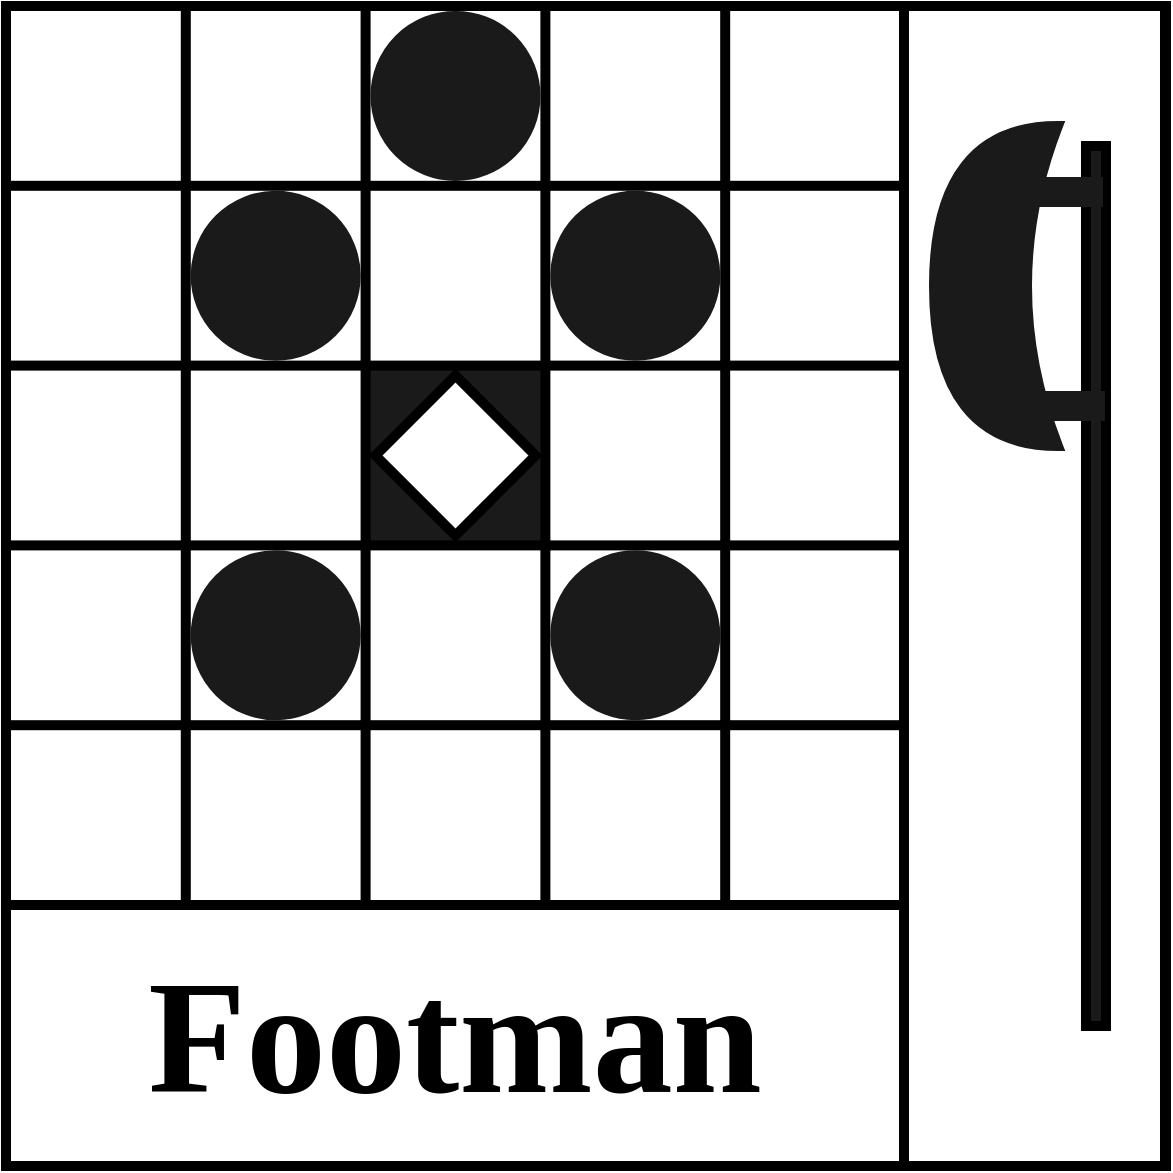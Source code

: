 <mxfile version="17.4.5" type="device"><diagram id="0z7tZyucFz27vhPXhvcT" name="Page-1"><mxGraphModel dx="-695" dy="1938" grid="1" gridSize="10" guides="1" tooltips="1" connect="1" arrows="1" fold="1" page="1" pageScale="1" pageWidth="850" pageHeight="1100" math="0" shadow="0"><root><mxCell id="0"/><mxCell id="1" parent="0"/><mxCell id="AJWodL8B50FOPnOFcX51-183" value="" style="whiteSpace=wrap;html=1;aspect=fixed;strokeWidth=5;" vertex="1" parent="1"><mxGeometry x="4469.997" y="730" width="580" height="580" as="geometry"/></mxCell><mxCell id="AJWodL8B50FOPnOFcX51-184" value="" style="whiteSpace=wrap;html=1;aspect=fixed;strokeWidth=5;" vertex="1" parent="1"><mxGeometry x="4469.997" y="730" width="89.9" height="89.9" as="geometry"/></mxCell><mxCell id="AJWodL8B50FOPnOFcX51-185" value="" style="whiteSpace=wrap;html=1;aspect=fixed;strokeWidth=5;" vertex="1" parent="1"><mxGeometry x="4559.897" y="819.9" width="89.9" height="89.9" as="geometry"/></mxCell><mxCell id="AJWodL8B50FOPnOFcX51-186" value="" style="whiteSpace=wrap;html=1;aspect=fixed;strokeWidth=5;" vertex="1" parent="1"><mxGeometry x="4469.997" y="909.8" width="89.9" height="89.9" as="geometry"/></mxCell><mxCell id="AJWodL8B50FOPnOFcX51-187" value="" style="whiteSpace=wrap;html=1;aspect=fixed;strokeWidth=5;" vertex="1" parent="1"><mxGeometry x="4559.897" y="999.7" width="89.9" height="89.9" as="geometry"/></mxCell><mxCell id="AJWodL8B50FOPnOFcX51-188" value="" style="whiteSpace=wrap;html=1;aspect=fixed;strokeWidth=5;" vertex="1" parent="1"><mxGeometry x="4469.997" y="1089.6" width="89.9" height="89.9" as="geometry"/></mxCell><mxCell id="AJWodL8B50FOPnOFcX51-189" value="" style="whiteSpace=wrap;html=1;aspect=fixed;strokeWidth=5;" vertex="1" parent="1"><mxGeometry x="4649.797" y="1089.6" width="89.9" height="89.9" as="geometry"/></mxCell><mxCell id="AJWodL8B50FOPnOFcX51-190" value="" style="whiteSpace=wrap;html=1;aspect=fixed;strokeWidth=5;" vertex="1" parent="1"><mxGeometry x="4649.797" y="730" width="89.9" height="89.9" as="geometry"/></mxCell><mxCell id="AJWodL8B50FOPnOFcX51-191" value="" style="whiteSpace=wrap;html=1;aspect=fixed;strokeWidth=5;" vertex="1" parent="1"><mxGeometry x="4739.697" y="819.9" width="89.9" height="89.9" as="geometry"/></mxCell><mxCell id="AJWodL8B50FOPnOFcX51-192" value="" style="whiteSpace=wrap;html=1;aspect=fixed;strokeWidth=5;" vertex="1" parent="1"><mxGeometry x="4829.597" y="730" width="89.9" height="89.9" as="geometry"/></mxCell><mxCell id="AJWodL8B50FOPnOFcX51-193" value="" style="whiteSpace=wrap;html=1;aspect=fixed;strokeWidth=5;" vertex="1" parent="1"><mxGeometry x="4829.597" y="909.8" width="89.9" height="89.9" as="geometry"/></mxCell><mxCell id="AJWodL8B50FOPnOFcX51-194" value="" style="whiteSpace=wrap;html=1;aspect=fixed;strokeWidth=5;" vertex="1" parent="1"><mxGeometry x="4739.697" y="999.7" width="89.9" height="89.9" as="geometry"/></mxCell><mxCell id="AJWodL8B50FOPnOFcX51-195" value="" style="whiteSpace=wrap;html=1;aspect=fixed;strokeWidth=5;" vertex="1" parent="1"><mxGeometry x="4829.597" y="1089.6" width="89.9" height="89.9" as="geometry"/></mxCell><mxCell id="AJWodL8B50FOPnOFcX51-196" value="" style="rounded=0;whiteSpace=wrap;html=1;strokeWidth=5;" vertex="1" parent="1"><mxGeometry x="4918.997" y="730" width="130.5" height="580" as="geometry"/></mxCell><mxCell id="AJWodL8B50FOPnOFcX51-197" value="&lt;h1&gt;&lt;font style=&quot;font-size: 80px&quot;&gt;Footman&lt;/font&gt;&lt;/h1&gt;" style="rounded=0;whiteSpace=wrap;html=1;fontFamily=oswald;fontSource=https%3A%2F%2Ffonts.google.com%2Fspecimen%2FOswald;strokeWidth=5;" vertex="1" parent="1"><mxGeometry x="4469.997" y="1179.5" width="449" height="130.5" as="geometry"/></mxCell><mxCell id="AJWodL8B50FOPnOFcX51-198" value="" style="rounded=0;whiteSpace=wrap;html=1;fontSize=40;fillColor=#1A1A1A;strokeWidth=5;" vertex="1" parent="1"><mxGeometry x="5009.997" y="800" width="10" height="440" as="geometry"/></mxCell><mxCell id="AJWodL8B50FOPnOFcX51-199" value="" style="rounded=0;whiteSpace=wrap;html=1;fontSize=40;fillColor=#1A1A1A;rotation=-90;strokeColor=#1A1A1A;strokeWidth=5;" vertex="1" parent="1"><mxGeometry x="4989.497" y="907.5" width="10" height="45" as="geometry"/></mxCell><mxCell id="AJWodL8B50FOPnOFcX51-200" value="" style="rounded=0;whiteSpace=wrap;html=1;fontSize=40;fillColor=#1A1A1A;rotation=-90;strokeColor=#1A1A1A;strokeWidth=5;" vertex="1" parent="1"><mxGeometry x="4991.997" y="804" width="10" height="38" as="geometry"/></mxCell><mxCell id="AJWodL8B50FOPnOFcX51-201" value="" style="shape=xor;whiteSpace=wrap;html=1;labelBackgroundColor=#333333;fontSize=40;fontColor=#FFFFFF;strokeColor=#1A1A1A;fillColor=#1A1A1A;rotation=-180;strokeWidth=5;" vertex="1" parent="1"><mxGeometry x="4933.997" y="790" width="62" height="160" as="geometry"/></mxCell><mxCell id="AJWodL8B50FOPnOFcX51-202" value="" style="ellipse;whiteSpace=wrap;html=1;aspect=fixed;labelBackgroundColor=#333333;fontSize=40;fontColor=#FFFFFF;strokeColor=#1A1A1A;fillColor=#1A1A1A;strokeWidth=5;" vertex="1" parent="1"><mxGeometry x="4564.847" y="824.85" width="80" height="80" as="geometry"/></mxCell><mxCell id="AJWodL8B50FOPnOFcX51-203" value="" style="ellipse;whiteSpace=wrap;html=1;aspect=fixed;labelBackgroundColor=#333333;fontSize=40;fontColor=#FFFFFF;strokeColor=#1A1A1A;fillColor=#1A1A1A;strokeWidth=5;" vertex="1" parent="1"><mxGeometry x="4564.847" y="1004.65" width="80" height="80" as="geometry"/></mxCell><mxCell id="AJWodL8B50FOPnOFcX51-204" value="" style="ellipse;whiteSpace=wrap;html=1;aspect=fixed;labelBackgroundColor=#333333;fontSize=40;fontColor=#FFFFFF;strokeColor=#1A1A1A;fillColor=#1A1A1A;strokeWidth=5;" vertex="1" parent="1"><mxGeometry x="4744.647" y="824.85" width="80" height="80" as="geometry"/></mxCell><mxCell id="AJWodL8B50FOPnOFcX51-205" value="" style="ellipse;whiteSpace=wrap;html=1;aspect=fixed;labelBackgroundColor=#333333;fontSize=40;fontColor=#FFFFFF;strokeColor=#1A1A1A;fillColor=#1A1A1A;strokeWidth=5;" vertex="1" parent="1"><mxGeometry x="4744.647" y="1004.65" width="80" height="80" as="geometry"/></mxCell><mxCell id="AJWodL8B50FOPnOFcX51-206" value="" style="whiteSpace=wrap;html=1;aspect=fixed;fillColor=#1A1A1A;strokeWidth=5;" vertex="1" parent="1"><mxGeometry x="4649.797" y="909.8" width="89.9" height="89.9" as="geometry"/></mxCell><mxCell id="AJWodL8B50FOPnOFcX51-207" value="" style="ellipse;whiteSpace=wrap;html=1;aspect=fixed;labelBackgroundColor=#333333;fontSize=40;fontColor=#FFFFFF;strokeColor=#1A1A1A;fillColor=#1A1A1A;strokeWidth=5;" vertex="1" parent="1"><mxGeometry x="4654.747" y="734.95" width="80" height="80" as="geometry"/></mxCell><mxCell id="AJWodL8B50FOPnOFcX51-208" value="" style="rhombus;whiteSpace=wrap;html=1;fillColor=#FFFFFF;strokeWidth=5;" vertex="1" parent="1"><mxGeometry x="4654.747" y="914.75" width="80" height="80" as="geometry"/></mxCell></root></mxGraphModel></diagram></mxfile>